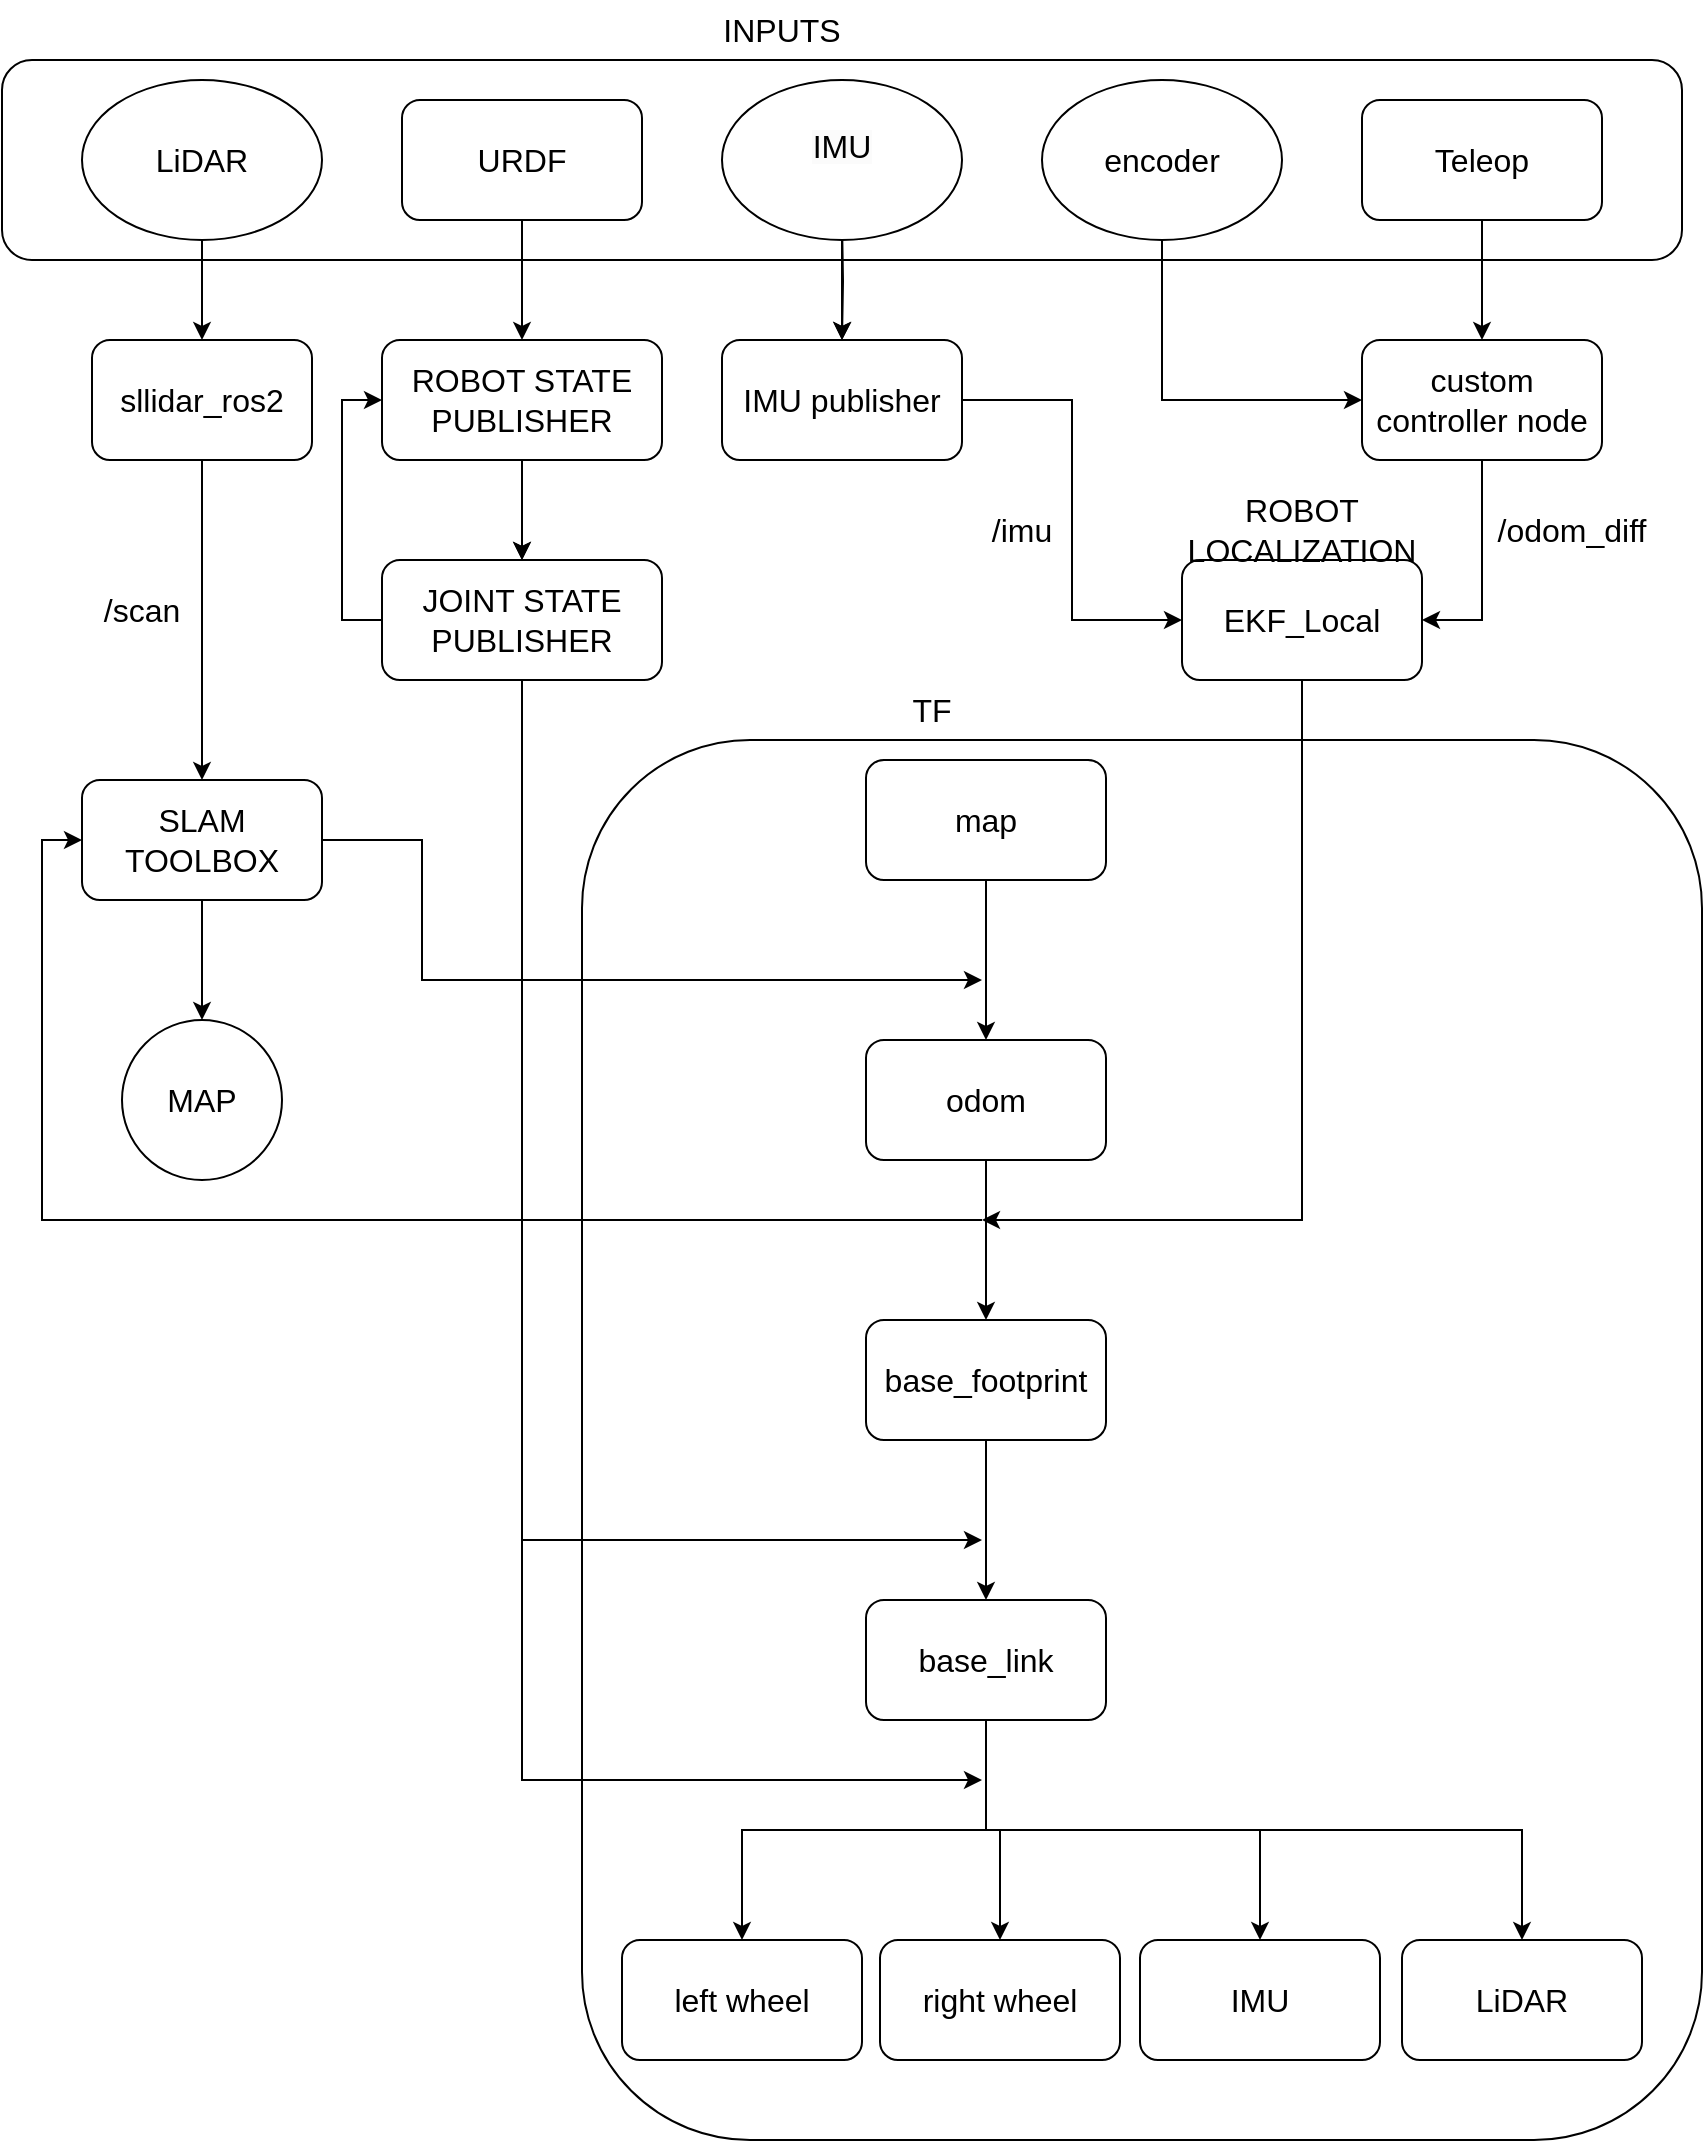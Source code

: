 <mxfile version="26.0.6">
  <diagram name="Page-1" id="_wsUxR4OqydgV3sZf0ae">
    <mxGraphModel dx="2924" dy="2244" grid="1" gridSize="10" guides="1" tooltips="1" connect="1" arrows="1" fold="1" page="1" pageScale="1" pageWidth="850" pageHeight="1100" math="0" shadow="0">
      <root>
        <mxCell id="0" />
        <mxCell id="1" parent="0" />
        <mxCell id="bJowuLBQJqoFZH2iHhly-1" value="" style="rounded=1;whiteSpace=wrap;html=1;fontSize=16;" parent="1" vertex="1">
          <mxGeometry x="-840" y="-1070" width="840" height="100" as="geometry" />
        </mxCell>
        <mxCell id="bJowuLBQJqoFZH2iHhly-2" value="Teleop" style="rounded=1;whiteSpace=wrap;html=1;fontSize=16;" parent="1" vertex="1">
          <mxGeometry x="-160" y="-1050" width="120" height="60" as="geometry" />
        </mxCell>
        <mxCell id="bJowuLBQJqoFZH2iHhly-43" style="edgeStyle=orthogonalEdgeStyle;rounded=0;orthogonalLoop=1;jettySize=auto;html=1;exitX=0.5;exitY=1;exitDx=0;exitDy=0;entryX=0;entryY=0.5;entryDx=0;entryDy=0;fontSize=16;" parent="1" source="G4_1-E2M1L34-9DnenEh-3" target="bJowuLBQJqoFZH2iHhly-7" edge="1">
          <mxGeometry relative="1" as="geometry">
            <mxPoint x="-260" y="-990" as="sourcePoint" />
          </mxGeometry>
        </mxCell>
        <mxCell id="bJowuLBQJqoFZH2iHhly-21" value="" style="edgeStyle=orthogonalEdgeStyle;rounded=0;orthogonalLoop=1;jettySize=auto;html=1;fontSize=16;" parent="1" target="bJowuLBQJqoFZH2iHhly-20" edge="1">
          <mxGeometry relative="1" as="geometry">
            <mxPoint x="-420" y="-990" as="sourcePoint" />
          </mxGeometry>
        </mxCell>
        <mxCell id="bJowuLBQJqoFZH2iHhly-36" value="" style="edgeStyle=orthogonalEdgeStyle;rounded=0;orthogonalLoop=1;jettySize=auto;html=1;fontSize=16;exitX=0.5;exitY=1;exitDx=0;exitDy=0;" parent="1" source="G4_1-E2M1L34-9DnenEh-2" target="bJowuLBQJqoFZH2iHhly-35" edge="1">
          <mxGeometry relative="1" as="geometry">
            <mxPoint x="-740" y="-990" as="sourcePoint" />
          </mxGeometry>
        </mxCell>
        <mxCell id="bJowuLBQJqoFZH2iHhly-25" value="" style="edgeStyle=orthogonalEdgeStyle;rounded=0;orthogonalLoop=1;jettySize=auto;html=1;fontSize=16;" parent="1" source="bJowuLBQJqoFZH2iHhly-6" target="bJowuLBQJqoFZH2iHhly-24" edge="1">
          <mxGeometry relative="1" as="geometry" />
        </mxCell>
        <mxCell id="bJowuLBQJqoFZH2iHhly-6" value="URDF" style="rounded=1;whiteSpace=wrap;html=1;fontSize=16;" parent="1" vertex="1">
          <mxGeometry x="-640" y="-1050" width="120" height="60" as="geometry" />
        </mxCell>
        <mxCell id="bJowuLBQJqoFZH2iHhly-22" style="edgeStyle=orthogonalEdgeStyle;rounded=0;orthogonalLoop=1;jettySize=auto;html=1;exitX=0.5;exitY=1;exitDx=0;exitDy=0;entryX=1;entryY=0.5;entryDx=0;entryDy=0;fontSize=16;" parent="1" source="bJowuLBQJqoFZH2iHhly-7" target="bJowuLBQJqoFZH2iHhly-10" edge="1">
          <mxGeometry relative="1" as="geometry" />
        </mxCell>
        <mxCell id="bJowuLBQJqoFZH2iHhly-7" value="custom controller node" style="whiteSpace=wrap;html=1;rounded=1;fontSize=16;" parent="1" vertex="1">
          <mxGeometry x="-160" y="-930" width="120" height="60" as="geometry" />
        </mxCell>
        <mxCell id="bJowuLBQJqoFZH2iHhly-8" value="" style="edgeStyle=orthogonalEdgeStyle;rounded=0;orthogonalLoop=1;jettySize=auto;html=1;fontSize=16;" parent="1" source="bJowuLBQJqoFZH2iHhly-2" target="bJowuLBQJqoFZH2iHhly-7" edge="1">
          <mxGeometry relative="1" as="geometry" />
        </mxCell>
        <mxCell id="bJowuLBQJqoFZH2iHhly-10" value="EKF_Local" style="rounded=1;whiteSpace=wrap;html=1;fontSize=16;" parent="1" vertex="1">
          <mxGeometry x="-250" y="-820" width="120" height="60" as="geometry" />
        </mxCell>
        <mxCell id="bJowuLBQJqoFZH2iHhly-15" value="INPUTS" style="text;html=1;align=center;verticalAlign=middle;whiteSpace=wrap;rounded=0;fontSize=16;" parent="1" vertex="1">
          <mxGeometry x="-480" y="-1100" width="60" height="30" as="geometry" />
        </mxCell>
        <mxCell id="bJowuLBQJqoFZH2iHhly-16" value="ROBOT LOCALIZATION" style="text;html=1;align=center;verticalAlign=middle;whiteSpace=wrap;rounded=0;fontSize=16;" parent="1" vertex="1">
          <mxGeometry x="-275" y="-850" width="170" height="30" as="geometry" />
        </mxCell>
        <mxCell id="bJowuLBQJqoFZH2iHhly-44" style="edgeStyle=orthogonalEdgeStyle;rounded=0;orthogonalLoop=1;jettySize=auto;html=1;exitX=1;exitY=0.5;exitDx=0;exitDy=0;entryX=0;entryY=0.5;entryDx=0;entryDy=0;fontSize=16;" parent="1" source="bJowuLBQJqoFZH2iHhly-20" target="bJowuLBQJqoFZH2iHhly-10" edge="1">
          <mxGeometry relative="1" as="geometry" />
        </mxCell>
        <mxCell id="bJowuLBQJqoFZH2iHhly-20" value="IMU publisher" style="whiteSpace=wrap;html=1;rounded=1;fontSize=16;" parent="1" vertex="1">
          <mxGeometry x="-480" y="-930" width="120" height="60" as="geometry" />
        </mxCell>
        <mxCell id="bJowuLBQJqoFZH2iHhly-27" value="" style="edgeStyle=orthogonalEdgeStyle;rounded=0;orthogonalLoop=1;jettySize=auto;html=1;fontSize=16;" parent="1" source="bJowuLBQJqoFZH2iHhly-24" target="bJowuLBQJqoFZH2iHhly-26" edge="1">
          <mxGeometry relative="1" as="geometry" />
        </mxCell>
        <mxCell id="bJowuLBQJqoFZH2iHhly-24" value="ROBOT STATE PUBLISHER" style="whiteSpace=wrap;html=1;rounded=1;fontSize=16;" parent="1" vertex="1">
          <mxGeometry x="-650" y="-930" width="140" height="60" as="geometry" />
        </mxCell>
        <mxCell id="bJowuLBQJqoFZH2iHhly-29" style="edgeStyle=orthogonalEdgeStyle;rounded=0;orthogonalLoop=1;jettySize=auto;html=1;exitX=0;exitY=0.5;exitDx=0;exitDy=0;entryX=0;entryY=0.5;entryDx=0;entryDy=0;fontSize=16;" parent="1" source="bJowuLBQJqoFZH2iHhly-26" target="bJowuLBQJqoFZH2iHhly-24" edge="1">
          <mxGeometry relative="1" as="geometry" />
        </mxCell>
        <mxCell id="bJowuLBQJqoFZH2iHhly-28" style="edgeStyle=orthogonalEdgeStyle;rounded=0;orthogonalLoop=1;jettySize=auto;html=1;exitX=0.5;exitY=1;exitDx=0;exitDy=0;fontSize=16;" parent="1" source="bJowuLBQJqoFZH2iHhly-26" target="bJowuLBQJqoFZH2iHhly-26" edge="1">
          <mxGeometry relative="1" as="geometry" />
        </mxCell>
        <mxCell id="bJowuLBQJqoFZH2iHhly-68" style="edgeStyle=orthogonalEdgeStyle;rounded=0;orthogonalLoop=1;jettySize=auto;html=1;exitX=0.5;exitY=1;exitDx=0;exitDy=0;entryX=0.5;entryY=0;entryDx=0;entryDy=0;fontSize=16;" parent="1" source="bJowuLBQJqoFZH2iHhly-35" target="bJowuLBQJqoFZH2iHhly-69" edge="1">
          <mxGeometry relative="1" as="geometry">
            <mxPoint x="-340" y="-595" as="targetPoint" />
          </mxGeometry>
        </mxCell>
        <mxCell id="bJowuLBQJqoFZH2iHhly-35" value="sllidar_ros2" style="whiteSpace=wrap;html=1;rounded=1;fontSize=16;" parent="1" vertex="1">
          <mxGeometry x="-795" y="-930" width="110" height="60" as="geometry" />
        </mxCell>
        <mxCell id="bJowuLBQJqoFZH2iHhly-41" value="" style="edgeStyle=orthogonalEdgeStyle;rounded=0;orthogonalLoop=1;jettySize=auto;html=1;entryX=0.5;entryY=0;entryDx=0;entryDy=0;fontSize=16;" parent="1" source="bJowuLBQJqoFZH2iHhly-24" target="bJowuLBQJqoFZH2iHhly-26" edge="1">
          <mxGeometry relative="1" as="geometry">
            <mxPoint x="-640" y="-900" as="sourcePoint" />
            <mxPoint x="-350" y="-740" as="targetPoint" />
          </mxGeometry>
        </mxCell>
        <mxCell id="bJowuLBQJqoFZH2iHhly-26" value="JOINT STATE PUBLISHER" style="whiteSpace=wrap;html=1;rounded=1;fontSize=16;" parent="1" vertex="1">
          <mxGeometry x="-650" y="-820" width="140" height="60" as="geometry" />
        </mxCell>
        <mxCell id="bJowuLBQJqoFZH2iHhly-46" value="" style="rounded=1;whiteSpace=wrap;html=1;fontSize=16;" parent="1" vertex="1">
          <mxGeometry x="-550" y="-730" width="560" height="700" as="geometry" />
        </mxCell>
        <mxCell id="bJowuLBQJqoFZH2iHhly-47" value="TF" style="text;html=1;align=center;verticalAlign=middle;whiteSpace=wrap;rounded=0;fontSize=16;" parent="1" vertex="1">
          <mxGeometry x="-405" y="-760" width="60" height="30" as="geometry" />
        </mxCell>
        <mxCell id="bJowuLBQJqoFZH2iHhly-50" value="" style="edgeStyle=orthogonalEdgeStyle;rounded=0;orthogonalLoop=1;jettySize=auto;html=1;fontSize=16;" parent="1" source="bJowuLBQJqoFZH2iHhly-48" target="bJowuLBQJqoFZH2iHhly-49" edge="1">
          <mxGeometry relative="1" as="geometry" />
        </mxCell>
        <mxCell id="bJowuLBQJqoFZH2iHhly-48" value="map" style="rounded=1;whiteSpace=wrap;html=1;fontSize=16;" parent="1" vertex="1">
          <mxGeometry x="-408" y="-720" width="120" height="60" as="geometry" />
        </mxCell>
        <mxCell id="bJowuLBQJqoFZH2iHhly-52" value="" style="edgeStyle=orthogonalEdgeStyle;rounded=0;orthogonalLoop=1;jettySize=auto;html=1;fontSize=16;" parent="1" source="bJowuLBQJqoFZH2iHhly-49" target="bJowuLBQJqoFZH2iHhly-51" edge="1">
          <mxGeometry relative="1" as="geometry" />
        </mxCell>
        <mxCell id="bJowuLBQJqoFZH2iHhly-49" value="odom" style="whiteSpace=wrap;html=1;rounded=1;fontSize=16;" parent="1" vertex="1">
          <mxGeometry x="-408" y="-580" width="120" height="60" as="geometry" />
        </mxCell>
        <mxCell id="bJowuLBQJqoFZH2iHhly-54" value="" style="edgeStyle=orthogonalEdgeStyle;rounded=0;orthogonalLoop=1;jettySize=auto;html=1;fontSize=16;" parent="1" source="bJowuLBQJqoFZH2iHhly-51" target="bJowuLBQJqoFZH2iHhly-53" edge="1">
          <mxGeometry relative="1" as="geometry" />
        </mxCell>
        <mxCell id="bJowuLBQJqoFZH2iHhly-51" value="base_footprint" style="whiteSpace=wrap;html=1;rounded=1;fontSize=16;" parent="1" vertex="1">
          <mxGeometry x="-408" y="-440" width="120" height="60" as="geometry" />
        </mxCell>
        <mxCell id="bJowuLBQJqoFZH2iHhly-60" style="edgeStyle=orthogonalEdgeStyle;rounded=0;orthogonalLoop=1;jettySize=auto;html=1;exitX=0.5;exitY=1;exitDx=0;exitDy=0;entryX=0.5;entryY=0;entryDx=0;entryDy=0;fontSize=16;" parent="1" source="bJowuLBQJqoFZH2iHhly-53" target="bJowuLBQJqoFZH2iHhly-59" edge="1">
          <mxGeometry relative="1" as="geometry" />
        </mxCell>
        <mxCell id="bJowuLBQJqoFZH2iHhly-64" style="edgeStyle=orthogonalEdgeStyle;rounded=0;orthogonalLoop=1;jettySize=auto;html=1;exitX=0.5;exitY=1;exitDx=0;exitDy=0;entryX=0.5;entryY=0;entryDx=0;entryDy=0;fontSize=16;" parent="1" source="bJowuLBQJqoFZH2iHhly-53" target="bJowuLBQJqoFZH2iHhly-55" edge="1">
          <mxGeometry relative="1" as="geometry" />
        </mxCell>
        <mxCell id="bJowuLBQJqoFZH2iHhly-65" style="edgeStyle=orthogonalEdgeStyle;rounded=0;orthogonalLoop=1;jettySize=auto;html=1;exitX=0.5;exitY=1;exitDx=0;exitDy=0;entryX=0.5;entryY=0;entryDx=0;entryDy=0;fontSize=16;" parent="1" source="bJowuLBQJqoFZH2iHhly-53" target="bJowuLBQJqoFZH2iHhly-57" edge="1">
          <mxGeometry relative="1" as="geometry" />
        </mxCell>
        <mxCell id="bJowuLBQJqoFZH2iHhly-66" style="edgeStyle=orthogonalEdgeStyle;rounded=0;orthogonalLoop=1;jettySize=auto;html=1;exitX=0.5;exitY=1;exitDx=0;exitDy=0;entryX=0.5;entryY=0;entryDx=0;entryDy=0;fontSize=16;" parent="1" source="bJowuLBQJqoFZH2iHhly-53" target="bJowuLBQJqoFZH2iHhly-62" edge="1">
          <mxGeometry relative="1" as="geometry" />
        </mxCell>
        <mxCell id="bJowuLBQJqoFZH2iHhly-53" value="base_link" style="whiteSpace=wrap;html=1;rounded=1;fontSize=16;" parent="1" vertex="1">
          <mxGeometry x="-408" y="-300" width="120" height="60" as="geometry" />
        </mxCell>
        <mxCell id="bJowuLBQJqoFZH2iHhly-55" value="left wheel" style="whiteSpace=wrap;html=1;rounded=1;fontSize=16;" parent="1" vertex="1">
          <mxGeometry x="-530" y="-130" width="120" height="60" as="geometry" />
        </mxCell>
        <mxCell id="bJowuLBQJqoFZH2iHhly-57" value="IMU" style="whiteSpace=wrap;html=1;rounded=1;fontSize=16;" parent="1" vertex="1">
          <mxGeometry x="-271" y="-130" width="120" height="60" as="geometry" />
        </mxCell>
        <mxCell id="bJowuLBQJqoFZH2iHhly-59" value="right wheel" style="whiteSpace=wrap;html=1;rounded=1;fontSize=16;" parent="1" vertex="1">
          <mxGeometry x="-401" y="-130" width="120" height="60" as="geometry" />
        </mxCell>
        <mxCell id="bJowuLBQJqoFZH2iHhly-62" value="LiDAR" style="whiteSpace=wrap;html=1;rounded=1;fontSize=16;" parent="1" vertex="1">
          <mxGeometry x="-140" y="-130" width="120" height="60" as="geometry" />
        </mxCell>
        <mxCell id="bJowuLBQJqoFZH2iHhly-74" value="" style="edgeStyle=orthogonalEdgeStyle;rounded=0;orthogonalLoop=1;jettySize=auto;html=1;fontSize=16;" parent="1" source="bJowuLBQJqoFZH2iHhly-69" target="bJowuLBQJqoFZH2iHhly-73" edge="1">
          <mxGeometry relative="1" as="geometry" />
        </mxCell>
        <mxCell id="bJowuLBQJqoFZH2iHhly-82" style="edgeStyle=orthogonalEdgeStyle;rounded=0;orthogonalLoop=1;jettySize=auto;html=1;exitX=1;exitY=0.5;exitDx=0;exitDy=0;fontSize=16;" parent="1" source="bJowuLBQJqoFZH2iHhly-69" edge="1">
          <mxGeometry relative="1" as="geometry">
            <mxPoint x="-350" y="-610" as="targetPoint" />
            <Array as="points">
              <mxPoint x="-630" y="-680" />
              <mxPoint x="-630" y="-610" />
            </Array>
          </mxGeometry>
        </mxCell>
        <mxCell id="bJowuLBQJqoFZH2iHhly-69" value="SLAM TOOLBOX" style="rounded=1;whiteSpace=wrap;html=1;fontSize=16;" parent="1" vertex="1">
          <mxGeometry x="-800" y="-710" width="120" height="60" as="geometry" />
        </mxCell>
        <mxCell id="bJowuLBQJqoFZH2iHhly-73" value="MAP" style="ellipse;whiteSpace=wrap;html=1;rounded=1;fontSize=16;" parent="1" vertex="1">
          <mxGeometry x="-780" y="-590" width="80" height="80" as="geometry" />
        </mxCell>
        <mxCell id="bJowuLBQJqoFZH2iHhly-78" style="edgeStyle=orthogonalEdgeStyle;rounded=0;orthogonalLoop=1;jettySize=auto;html=1;exitX=0.5;exitY=1;exitDx=0;exitDy=0;fontSize=16;" parent="1" source="bJowuLBQJqoFZH2iHhly-10" edge="1">
          <mxGeometry relative="1" as="geometry">
            <mxPoint x="-350" y="-490" as="targetPoint" />
            <Array as="points">
              <mxPoint x="-190" y="-490" />
            </Array>
          </mxGeometry>
        </mxCell>
        <mxCell id="bJowuLBQJqoFZH2iHhly-79" style="edgeStyle=orthogonalEdgeStyle;rounded=0;orthogonalLoop=1;jettySize=auto;html=1;exitX=0.5;exitY=1;exitDx=0;exitDy=0;fontSize=16;" parent="1" source="bJowuLBQJqoFZH2iHhly-26" edge="1">
          <mxGeometry relative="1" as="geometry">
            <mxPoint x="-350" y="-210" as="targetPoint" />
            <Array as="points">
              <mxPoint x="-580" y="-210" />
            </Array>
          </mxGeometry>
        </mxCell>
        <mxCell id="bJowuLBQJqoFZH2iHhly-80" style="edgeStyle=orthogonalEdgeStyle;rounded=0;orthogonalLoop=1;jettySize=auto;html=1;exitX=0.5;exitY=1;exitDx=0;exitDy=0;fontSize=16;" parent="1" source="bJowuLBQJqoFZH2iHhly-26" edge="1">
          <mxGeometry relative="1" as="geometry">
            <mxPoint x="-350" y="-330" as="targetPoint" />
            <mxPoint x="-570" y="-760" as="sourcePoint" />
            <Array as="points">
              <mxPoint x="-580" y="-330" />
            </Array>
          </mxGeometry>
        </mxCell>
        <mxCell id="bJowuLBQJqoFZH2iHhly-81" value="" style="endArrow=classic;html=1;rounded=0;entryX=0;entryY=0.5;entryDx=0;entryDy=0;fontSize=16;" parent="1" target="bJowuLBQJqoFZH2iHhly-69" edge="1">
          <mxGeometry width="50" height="50" relative="1" as="geometry">
            <mxPoint x="-350" y="-490" as="sourcePoint" />
            <mxPoint x="-590" y="-460" as="targetPoint" />
            <Array as="points">
              <mxPoint x="-820" y="-490" />
              <mxPoint x="-820" y="-680" />
            </Array>
          </mxGeometry>
        </mxCell>
        <mxCell id="G4_1-E2M1L34-9DnenEh-2" value="&lt;span style=&quot;font-size: 16px;&quot;&gt;LiDAR&lt;/span&gt;" style="ellipse;whiteSpace=wrap;html=1;" vertex="1" parent="1">
          <mxGeometry x="-800" y="-1060" width="120" height="80" as="geometry" />
        </mxCell>
        <mxCell id="G4_1-E2M1L34-9DnenEh-3" value="&lt;span style=&quot;font-size: 16px;&quot;&gt;encoder&lt;/span&gt;" style="ellipse;whiteSpace=wrap;html=1;" vertex="1" parent="1">
          <mxGeometry x="-320" y="-1060" width="120" height="80" as="geometry" />
        </mxCell>
        <mxCell id="G4_1-E2M1L34-9DnenEh-5" value="" style="edgeStyle=orthogonalEdgeStyle;rounded=0;orthogonalLoop=1;jettySize=auto;html=1;" edge="1" parent="1" source="G4_1-E2M1L34-9DnenEh-4" target="bJowuLBQJqoFZH2iHhly-20">
          <mxGeometry relative="1" as="geometry" />
        </mxCell>
        <mxCell id="G4_1-E2M1L34-9DnenEh-4" value="&#xa;&lt;span style=&quot;color: rgb(0, 0, 0); font-family: Helvetica; font-size: 16px; font-style: normal; font-variant-ligatures: normal; font-variant-caps: normal; font-weight: 400; letter-spacing: normal; orphans: 2; text-align: center; text-indent: 0px; text-transform: none; widows: 2; word-spacing: 0px; -webkit-text-stroke-width: 0px; white-space: normal; background-color: rgb(251, 251, 251); text-decoration-thickness: initial; text-decoration-style: initial; text-decoration-color: initial; display: inline !important; float: none;&quot;&gt;IMU&lt;/span&gt;&#xa;&#xa;" style="ellipse;whiteSpace=wrap;html=1;" vertex="1" parent="1">
          <mxGeometry x="-480" y="-1060" width="120" height="80" as="geometry" />
        </mxCell>
        <mxCell id="G4_1-E2M1L34-9DnenEh-6" value="&lt;font style=&quot;font-size: 16px;&quot;&gt;/scan&lt;/font&gt;" style="text;html=1;align=center;verticalAlign=middle;whiteSpace=wrap;rounded=0;" vertex="1" parent="1">
          <mxGeometry x="-800" y="-810" width="60" height="30" as="geometry" />
        </mxCell>
        <mxCell id="G4_1-E2M1L34-9DnenEh-7" value="&lt;font style=&quot;font-size: 16px;&quot;&gt;/imu&lt;/font&gt;" style="text;html=1;align=center;verticalAlign=middle;whiteSpace=wrap;rounded=0;" vertex="1" parent="1">
          <mxGeometry x="-360" y="-850" width="60" height="30" as="geometry" />
        </mxCell>
        <mxCell id="G4_1-E2M1L34-9DnenEh-8" value="&lt;font style=&quot;font-size: 16px;&quot;&gt;/odom_diff&lt;/font&gt;" style="text;html=1;align=center;verticalAlign=middle;whiteSpace=wrap;rounded=0;" vertex="1" parent="1">
          <mxGeometry x="-105" y="-850" width="100" height="30" as="geometry" />
        </mxCell>
      </root>
    </mxGraphModel>
  </diagram>
</mxfile>
